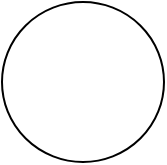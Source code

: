 <mxfile version="14.2.4" type="embed">
    <diagram id="vwBUBK_W6yfNHWM3pTiJ" name="Page-1">
        <mxGraphModel dx="614" dy="240" grid="1" gridSize="10" guides="1" tooltips="1" connect="1" arrows="1" fold="1" page="1" pageScale="1" pageWidth="850" pageHeight="1100" math="0" shadow="0">
            <root>
                <mxCell id="0"/>
                <mxCell id="1" parent="0"/>
                <mxCell id="2" value="" style="ellipse;whiteSpace=wrap;html=1;aspect=fixed;" vertex="1" parent="1">
                    <mxGeometry x="280" y="310" width="81" height="80" as="geometry"/>
                </mxCell>
            </root>
        </mxGraphModel>
    </diagram>
</mxfile>